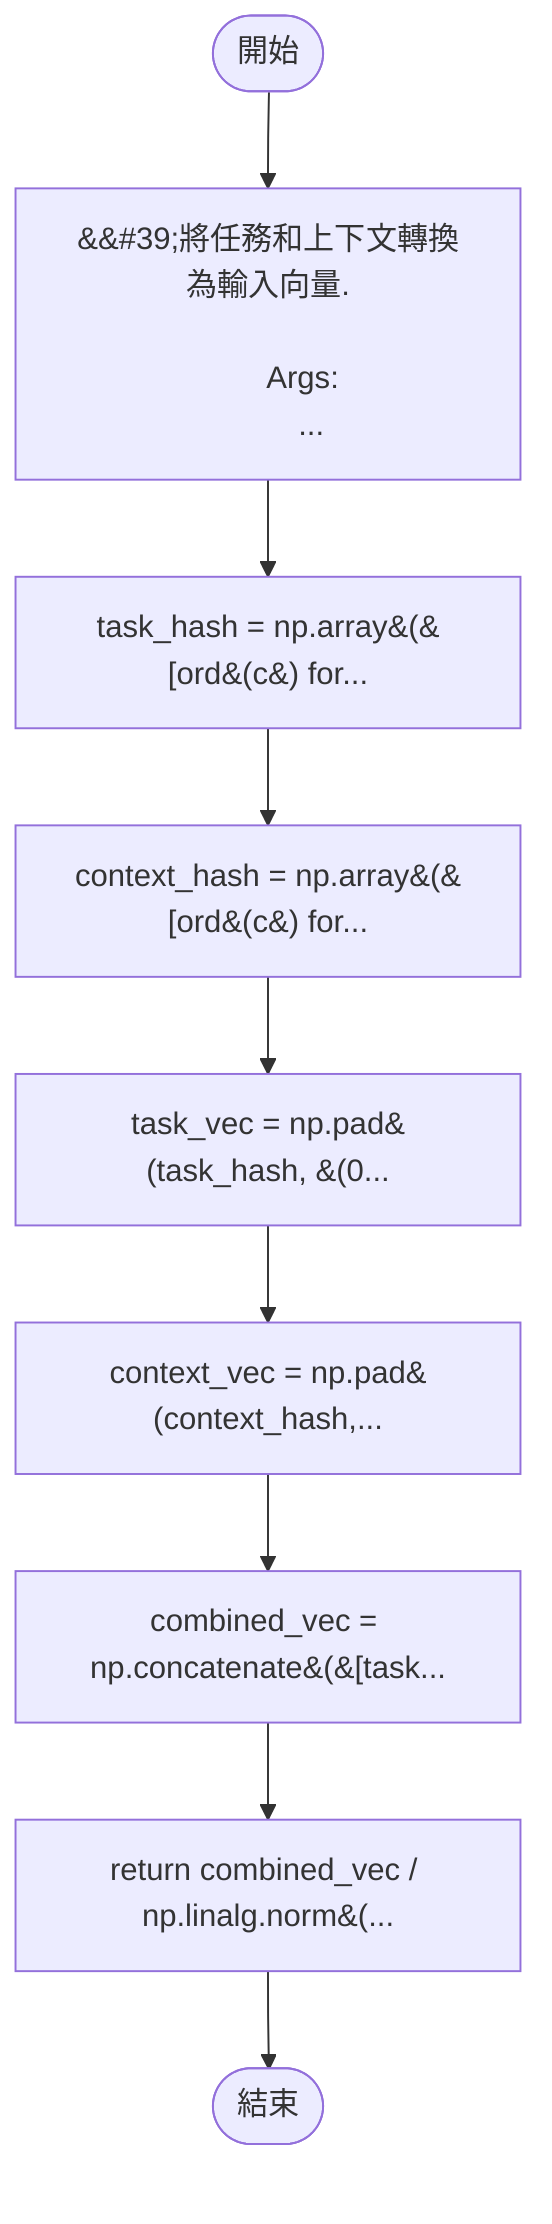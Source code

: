flowchart TB
    n1([開始])
    n2([結束])
    n3[&amp;&#35;39;將任務和上下文轉換為輸入向量.\n\n        Args:\n          ...]
    n4[task_hash = np.array&#40;&#91;ord&#40;c&#41; for...]
    n5[context_hash = np.array&#40;&#91;ord&#40;c&#41; for...]
    n6[task_vec = np.pad&#40;task_hash, &#40;0...]
    n7[context_vec = np.pad&#40;context_hash,...]
    n8[combined_vec = np.concatenate&#40;&#91;task...]
    n9[return combined_vec / np.linalg.norm&#40;...]
    n1 --> n3
    n3 --> n4
    n4 --> n5
    n5 --> n6
    n6 --> n7
    n7 --> n8
    n8 --> n9
    n9 --> n2